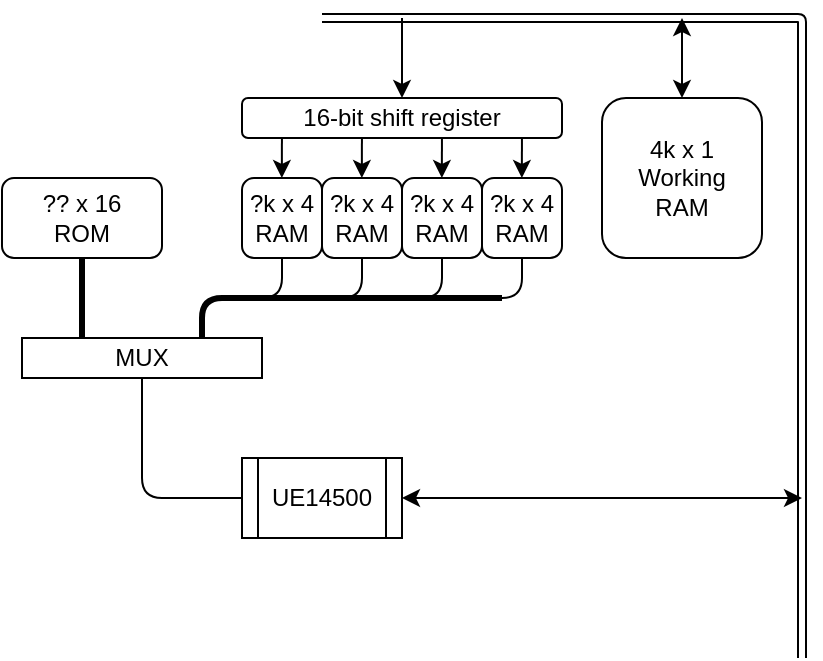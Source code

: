 <mxfile version="12.9.3" type="device"><diagram id="Hj4nyoIitXf9uxFnMuL0" name="Page-1"><mxGraphModel dx="813" dy="470" grid="1" gridSize="10" guides="1" tooltips="1" connect="1" arrows="1" fold="1" page="1" pageScale="1" pageWidth="1654" pageHeight="1169" math="0" shadow="0"><root><mxCell id="0"/><mxCell id="1" parent="0"/><mxCell id="tLLHnRtgkRvHDb_b3qge-1" value="?? x 16&lt;br&gt;ROM" style="rounded=1;whiteSpace=wrap;html=1;" vertex="1" parent="1"><mxGeometry x="360" y="360" width="80" height="40" as="geometry"/></mxCell><mxCell id="tLLHnRtgkRvHDb_b3qge-3" value="4k x 1&lt;br&gt;Working &lt;br&gt;RAM" style="rounded=1;whiteSpace=wrap;html=1;" vertex="1" parent="1"><mxGeometry x="660" y="320" width="80" height="80" as="geometry"/></mxCell><mxCell id="tLLHnRtgkRvHDb_b3qge-6" value="MUX" style="rounded=0;whiteSpace=wrap;html=1;" vertex="1" parent="1"><mxGeometry x="370" y="440" width="120" height="20" as="geometry"/></mxCell><mxCell id="tLLHnRtgkRvHDb_b3qge-22" value="" style="shape=link;html=1;" edge="1" parent="1"><mxGeometry width="50" height="50" relative="1" as="geometry"><mxPoint x="520" y="280" as="sourcePoint"/><mxPoint x="760" y="600" as="targetPoint"/><Array as="points"><mxPoint x="760" y="280"/></Array></mxGeometry></mxCell><mxCell id="tLLHnRtgkRvHDb_b3qge-57" value="" style="endArrow=none;html=1;exitX=0.75;exitY=0;exitDx=0;exitDy=0;strokeWidth=3;" edge="1" parent="1" source="tLLHnRtgkRvHDb_b3qge-6"><mxGeometry width="50" height="50" relative="1" as="geometry"><mxPoint x="610" y="380" as="sourcePoint"/><mxPoint x="610" y="420" as="targetPoint"/><Array as="points"><mxPoint x="460" y="420"/></Array></mxGeometry></mxCell><mxCell id="tLLHnRtgkRvHDb_b3qge-58" value="" style="endArrow=none;html=1;strokeWidth=3;entryX=0.5;entryY=1;entryDx=0;entryDy=0;exitX=0.25;exitY=0;exitDx=0;exitDy=0;" edge="1" parent="1" source="tLLHnRtgkRvHDb_b3qge-6" target="tLLHnRtgkRvHDb_b3qge-1"><mxGeometry width="50" height="50" relative="1" as="geometry"><mxPoint x="610" y="400" as="sourcePoint"/><mxPoint x="660" y="350" as="targetPoint"/></mxGeometry></mxCell><mxCell id="tLLHnRtgkRvHDb_b3qge-60" value="?k x 4&lt;br&gt;RAM" style="rounded=1;whiteSpace=wrap;html=1;" vertex="1" parent="1"><mxGeometry x="520" y="360" width="40" height="40" as="geometry"/></mxCell><mxCell id="tLLHnRtgkRvHDb_b3qge-62" value="?k x 4&lt;br&gt;RAM" style="rounded=1;whiteSpace=wrap;html=1;" vertex="1" parent="1"><mxGeometry x="560" y="360" width="40" height="40" as="geometry"/></mxCell><mxCell id="tLLHnRtgkRvHDb_b3qge-63" value="?k x 4&lt;br&gt;RAM" style="rounded=1;whiteSpace=wrap;html=1;" vertex="1" parent="1"><mxGeometry x="600" y="360" width="40" height="40" as="geometry"/></mxCell><mxCell id="tLLHnRtgkRvHDb_b3qge-64" value="16-bit shift register" style="rounded=1;whiteSpace=wrap;html=1;" vertex="1" parent="1"><mxGeometry x="480" y="320" width="160" height="20" as="geometry"/></mxCell><mxCell id="tLLHnRtgkRvHDb_b3qge-66" value="" style="endArrow=classic;startArrow=classic;html=1;strokeWidth=1;" edge="1" parent="1" source="tLLHnRtgkRvHDb_b3qge-3"><mxGeometry width="50" height="50" relative="1" as="geometry"><mxPoint x="590" y="410" as="sourcePoint"/><mxPoint x="700" y="280" as="targetPoint"/></mxGeometry></mxCell><mxCell id="tLLHnRtgkRvHDb_b3qge-68" value="" style="endArrow=classic;html=1;strokeWidth=1;" edge="1" parent="1" target="tLLHnRtgkRvHDb_b3qge-64"><mxGeometry width="50" height="50" relative="1" as="geometry"><mxPoint x="560" y="280" as="sourcePoint"/><mxPoint x="660" y="360" as="targetPoint"/></mxGeometry></mxCell><mxCell id="tLLHnRtgkRvHDb_b3qge-70" value="" style="endArrow=classic;html=1;strokeWidth=1;entryX=0.5;entryY=0;entryDx=0;entryDy=0;exitX=0.167;exitY=1;exitDx=0;exitDy=0;exitPerimeter=0;" edge="1" parent="1"><mxGeometry width="50" height="50" relative="1" as="geometry"><mxPoint x="579.97" y="340" as="sourcePoint"/><mxPoint x="579.93" y="360" as="targetPoint"/></mxGeometry></mxCell><mxCell id="tLLHnRtgkRvHDb_b3qge-71" value="" style="endArrow=classic;html=1;strokeWidth=1;entryX=0.5;entryY=0;entryDx=0;entryDy=0;exitX=0.167;exitY=1;exitDx=0;exitDy=0;exitPerimeter=0;" edge="1" parent="1"><mxGeometry width="50" height="50" relative="1" as="geometry"><mxPoint x="619.97" y="340" as="sourcePoint"/><mxPoint x="619.93" y="360" as="targetPoint"/></mxGeometry></mxCell><mxCell id="tLLHnRtgkRvHDb_b3qge-73" value="" style="endArrow=none;html=1;strokeWidth=1;entryX=0.5;entryY=1;entryDx=0;entryDy=0;" edge="1" parent="1" target="tLLHnRtgkRvHDb_b3qge-60"><mxGeometry width="50" height="50" relative="1" as="geometry"><mxPoint x="520" y="420" as="sourcePoint"/><mxPoint x="550" y="370" as="targetPoint"/><Array as="points"><mxPoint x="540" y="420"/></Array></mxGeometry></mxCell><mxCell id="tLLHnRtgkRvHDb_b3qge-74" value="" style="endArrow=none;html=1;strokeWidth=1;entryX=0.5;entryY=1;entryDx=0;entryDy=0;" edge="1" parent="1" target="tLLHnRtgkRvHDb_b3qge-62"><mxGeometry width="50" height="50" relative="1" as="geometry"><mxPoint x="560" y="420" as="sourcePoint"/><mxPoint x="550" y="370" as="targetPoint"/><Array as="points"><mxPoint x="580" y="420"/></Array></mxGeometry></mxCell><mxCell id="tLLHnRtgkRvHDb_b3qge-75" value="" style="endArrow=none;html=1;strokeWidth=1;entryX=0.5;entryY=1;entryDx=0;entryDy=0;" edge="1" parent="1" target="tLLHnRtgkRvHDb_b3qge-63"><mxGeometry width="50" height="50" relative="1" as="geometry"><mxPoint x="600" y="420" as="sourcePoint"/><mxPoint x="550" y="370" as="targetPoint"/><Array as="points"><mxPoint x="620" y="420"/></Array></mxGeometry></mxCell><mxCell id="tLLHnRtgkRvHDb_b3qge-76" value="" style="endArrow=none;html=1;strokeWidth=1;entryX=0.5;entryY=1;entryDx=0;entryDy=0;" edge="1" parent="1" target="tLLHnRtgkRvHDb_b3qge-6"><mxGeometry width="50" height="50" relative="1" as="geometry"><mxPoint x="480" y="520" as="sourcePoint"/><mxPoint x="550" y="370" as="targetPoint"/><Array as="points"><mxPoint x="430" y="520"/></Array></mxGeometry></mxCell><mxCell id="tLLHnRtgkRvHDb_b3qge-77" value="?k x 4&lt;br&gt;RAM" style="rounded=1;whiteSpace=wrap;html=1;" vertex="1" parent="1"><mxGeometry x="480" y="360" width="40" height="40" as="geometry"/></mxCell><mxCell id="tLLHnRtgkRvHDb_b3qge-79" value="" style="endArrow=none;html=1;strokeWidth=1;entryX=0.5;entryY=1;entryDx=0;entryDy=0;" edge="1" parent="1" target="tLLHnRtgkRvHDb_b3qge-77"><mxGeometry width="50" height="50" relative="1" as="geometry"><mxPoint x="480" y="420" as="sourcePoint"/><mxPoint x="550" y="370" as="targetPoint"/><Array as="points"><mxPoint x="500" y="420"/></Array></mxGeometry></mxCell><mxCell id="tLLHnRtgkRvHDb_b3qge-80" value="" style="endArrow=classic;html=1;strokeWidth=1;entryX=0.5;entryY=0;entryDx=0;entryDy=0;exitX=0.167;exitY=1;exitDx=0;exitDy=0;exitPerimeter=0;" edge="1" parent="1"><mxGeometry width="50" height="50" relative="1" as="geometry"><mxPoint x="539.96" y="340" as="sourcePoint"/><mxPoint x="539.92" y="360" as="targetPoint"/></mxGeometry></mxCell><mxCell id="tLLHnRtgkRvHDb_b3qge-81" value="" style="endArrow=classic;html=1;strokeWidth=1;entryX=0.5;entryY=0;entryDx=0;entryDy=0;exitX=0.167;exitY=1;exitDx=0;exitDy=0;exitPerimeter=0;" edge="1" parent="1"><mxGeometry width="50" height="50" relative="1" as="geometry"><mxPoint x="499.96" y="340" as="sourcePoint"/><mxPoint x="499.92" y="360.0" as="targetPoint"/></mxGeometry></mxCell><mxCell id="tLLHnRtgkRvHDb_b3qge-82" value="UE14500" style="shape=process;whiteSpace=wrap;html=1;backgroundOutline=1;" vertex="1" parent="1"><mxGeometry x="480" y="500" width="80" height="40" as="geometry"/></mxCell><mxCell id="tLLHnRtgkRvHDb_b3qge-83" value="" style="endArrow=classic;startArrow=classic;html=1;strokeWidth=1;exitX=1;exitY=0.5;exitDx=0;exitDy=0;" edge="1" parent="1" source="tLLHnRtgkRvHDb_b3qge-82"><mxGeometry width="50" height="50" relative="1" as="geometry"><mxPoint x="610" y="430" as="sourcePoint"/><mxPoint x="760" y="520" as="targetPoint"/></mxGeometry></mxCell></root></mxGraphModel></diagram></mxfile>